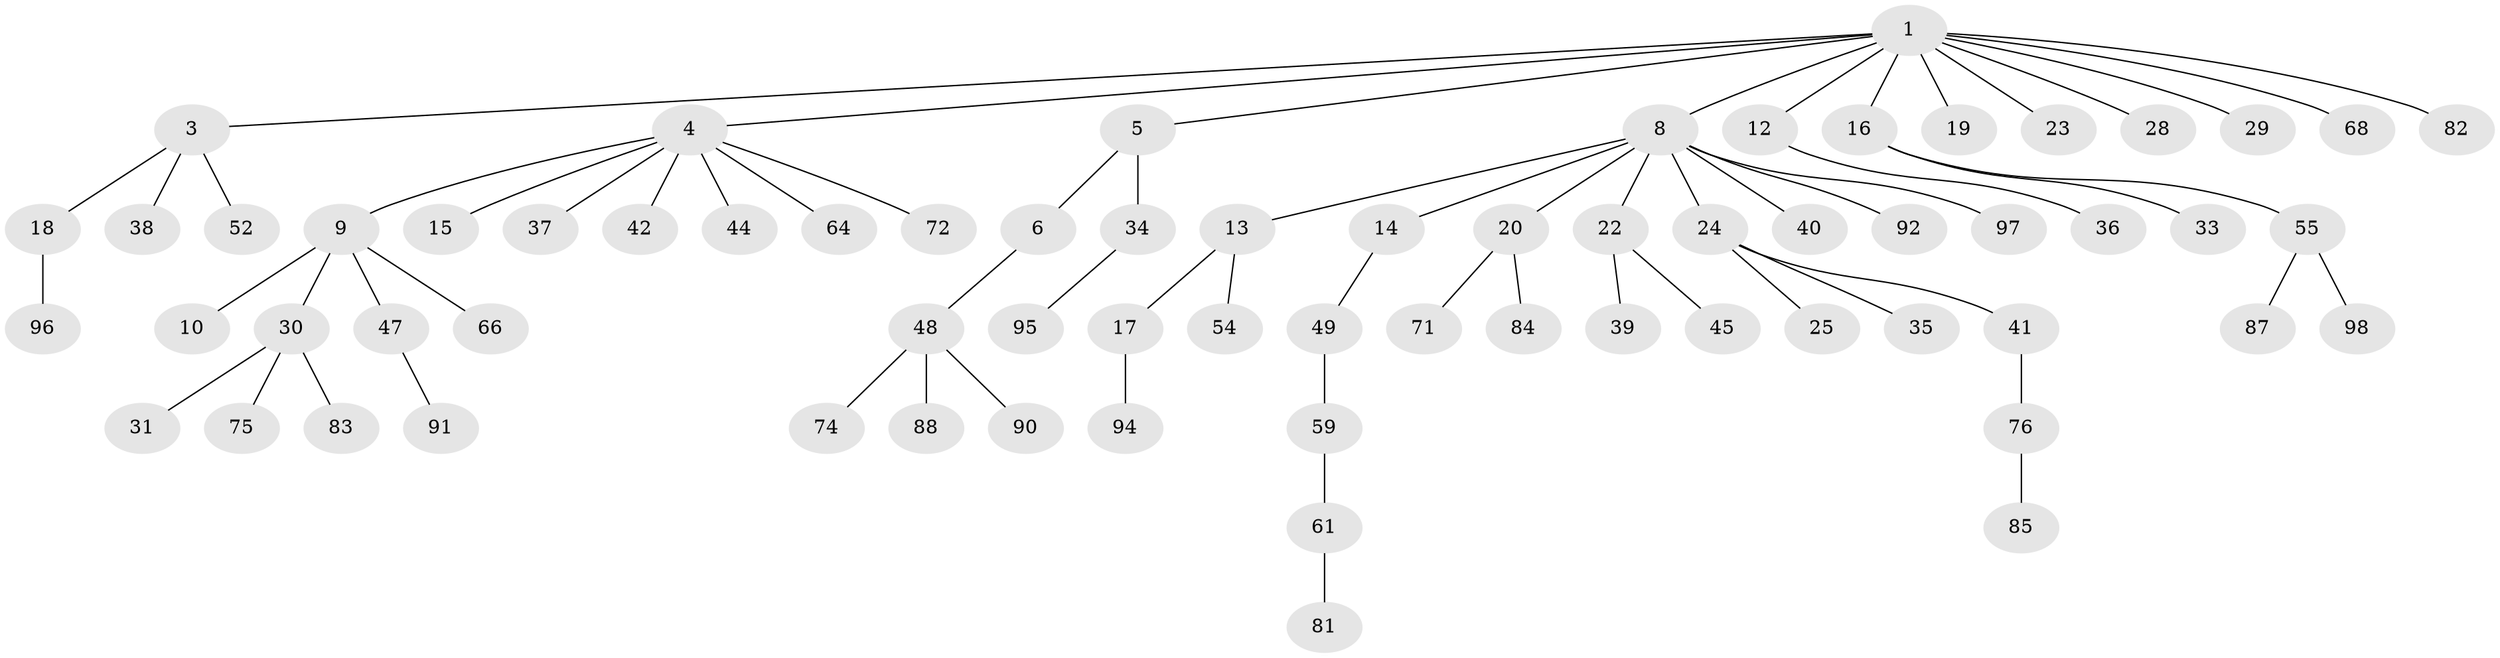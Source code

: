 // original degree distribution, {4: 0.07142857142857142, 10: 0.01020408163265306, 5: 0.030612244897959183, 6: 0.01020408163265306, 3: 0.10204081632653061, 2: 0.23469387755102042, 1: 0.5306122448979592, 7: 0.01020408163265306}
// Generated by graph-tools (version 1.1) at 2025/11/02/27/25 16:11:25]
// undirected, 68 vertices, 67 edges
graph export_dot {
graph [start="1"]
  node [color=gray90,style=filled];
  1 [super="+2"];
  3 [super="+86"];
  4 [super="+7"];
  5 [super="+21"];
  6;
  8 [super="+11"];
  9 [super="+51"];
  10;
  12;
  13 [super="+58"];
  14;
  15 [super="+93"];
  16 [super="+27"];
  17 [super="+46"];
  18 [super="+26"];
  19;
  20 [super="+70"];
  22 [super="+63"];
  23;
  24 [super="+32"];
  25 [super="+69"];
  28;
  29;
  30 [super="+67"];
  31;
  33;
  34 [super="+56"];
  35;
  36 [super="+65"];
  37;
  38;
  39 [super="+43"];
  40;
  41 [super="+89"];
  42;
  44 [super="+50"];
  45;
  47 [super="+62"];
  48 [super="+79"];
  49 [super="+53"];
  52 [super="+57"];
  54;
  55 [super="+77"];
  59 [super="+60"];
  61 [super="+73"];
  64 [super="+80"];
  66;
  68;
  71;
  72;
  74;
  75;
  76 [super="+78"];
  81;
  82;
  83;
  84;
  85;
  87;
  88;
  90;
  91;
  92;
  94;
  95;
  96;
  97;
  98;
  1 -- 4;
  1 -- 23;
  1 -- 28;
  1 -- 3;
  1 -- 68;
  1 -- 5;
  1 -- 8;
  1 -- 12;
  1 -- 16;
  1 -- 82;
  1 -- 19;
  1 -- 29;
  3 -- 18;
  3 -- 38;
  3 -- 52;
  4 -- 37;
  4 -- 42;
  4 -- 64;
  4 -- 72;
  4 -- 9;
  4 -- 44;
  4 -- 15;
  5 -- 6;
  5 -- 34;
  6 -- 48;
  8 -- 13;
  8 -- 97;
  8 -- 20;
  8 -- 22;
  8 -- 24;
  8 -- 40;
  8 -- 92;
  8 -- 14;
  9 -- 10;
  9 -- 30;
  9 -- 47;
  9 -- 66;
  12 -- 36;
  13 -- 17;
  13 -- 54;
  14 -- 49;
  16 -- 33;
  16 -- 55;
  17 -- 94;
  18 -- 96;
  20 -- 84;
  20 -- 71;
  22 -- 39;
  22 -- 45;
  24 -- 25;
  24 -- 41;
  24 -- 35;
  30 -- 31;
  30 -- 75;
  30 -- 83;
  34 -- 95;
  41 -- 76;
  47 -- 91;
  48 -- 74;
  48 -- 90;
  48 -- 88;
  49 -- 59;
  55 -- 98;
  55 -- 87;
  59 -- 61;
  61 -- 81;
  76 -- 85;
}
